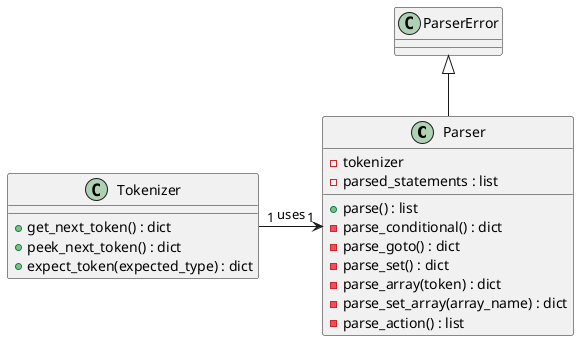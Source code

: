 @startuml
class Parser {
    - tokenizer
    - parsed_statements : list

    + parse() : list
    - parse_conditional() : dict
    - parse_goto() : dict
    - parse_set() : dict
    - parse_array(token) : dict
    - parse_set_array(array_name) : dict
    - parse_action() : list
}

class Tokenizer {
    + get_next_token() : dict
    + peek_next_token() : dict
    + expect_token(expected_type) : dict
}

class ParserError {
}

ParserError <|-- Parser

Tokenizer "1" -right-> "1" Parser : uses

@enduml